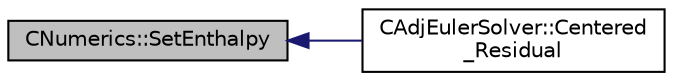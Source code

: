 digraph "CNumerics::SetEnthalpy"
{
  edge [fontname="Helvetica",fontsize="10",labelfontname="Helvetica",labelfontsize="10"];
  node [fontname="Helvetica",fontsize="10",shape=record];
  rankdir="LR";
  Node473 [label="CNumerics::SetEnthalpy",height=0.2,width=0.4,color="black", fillcolor="grey75", style="filled", fontcolor="black"];
  Node473 -> Node474 [dir="back",color="midnightblue",fontsize="10",style="solid",fontname="Helvetica"];
  Node474 [label="CAdjEulerSolver::Centered\l_Residual",height=0.2,width=0.4,color="black", fillcolor="white", style="filled",URL="$class_c_adj_euler_solver.html#ac56fe0a4cf0b8df7730fab2eea3344ff",tooltip="Compute the spatial integration using a centered scheme for the adjoint equations. "];
}

